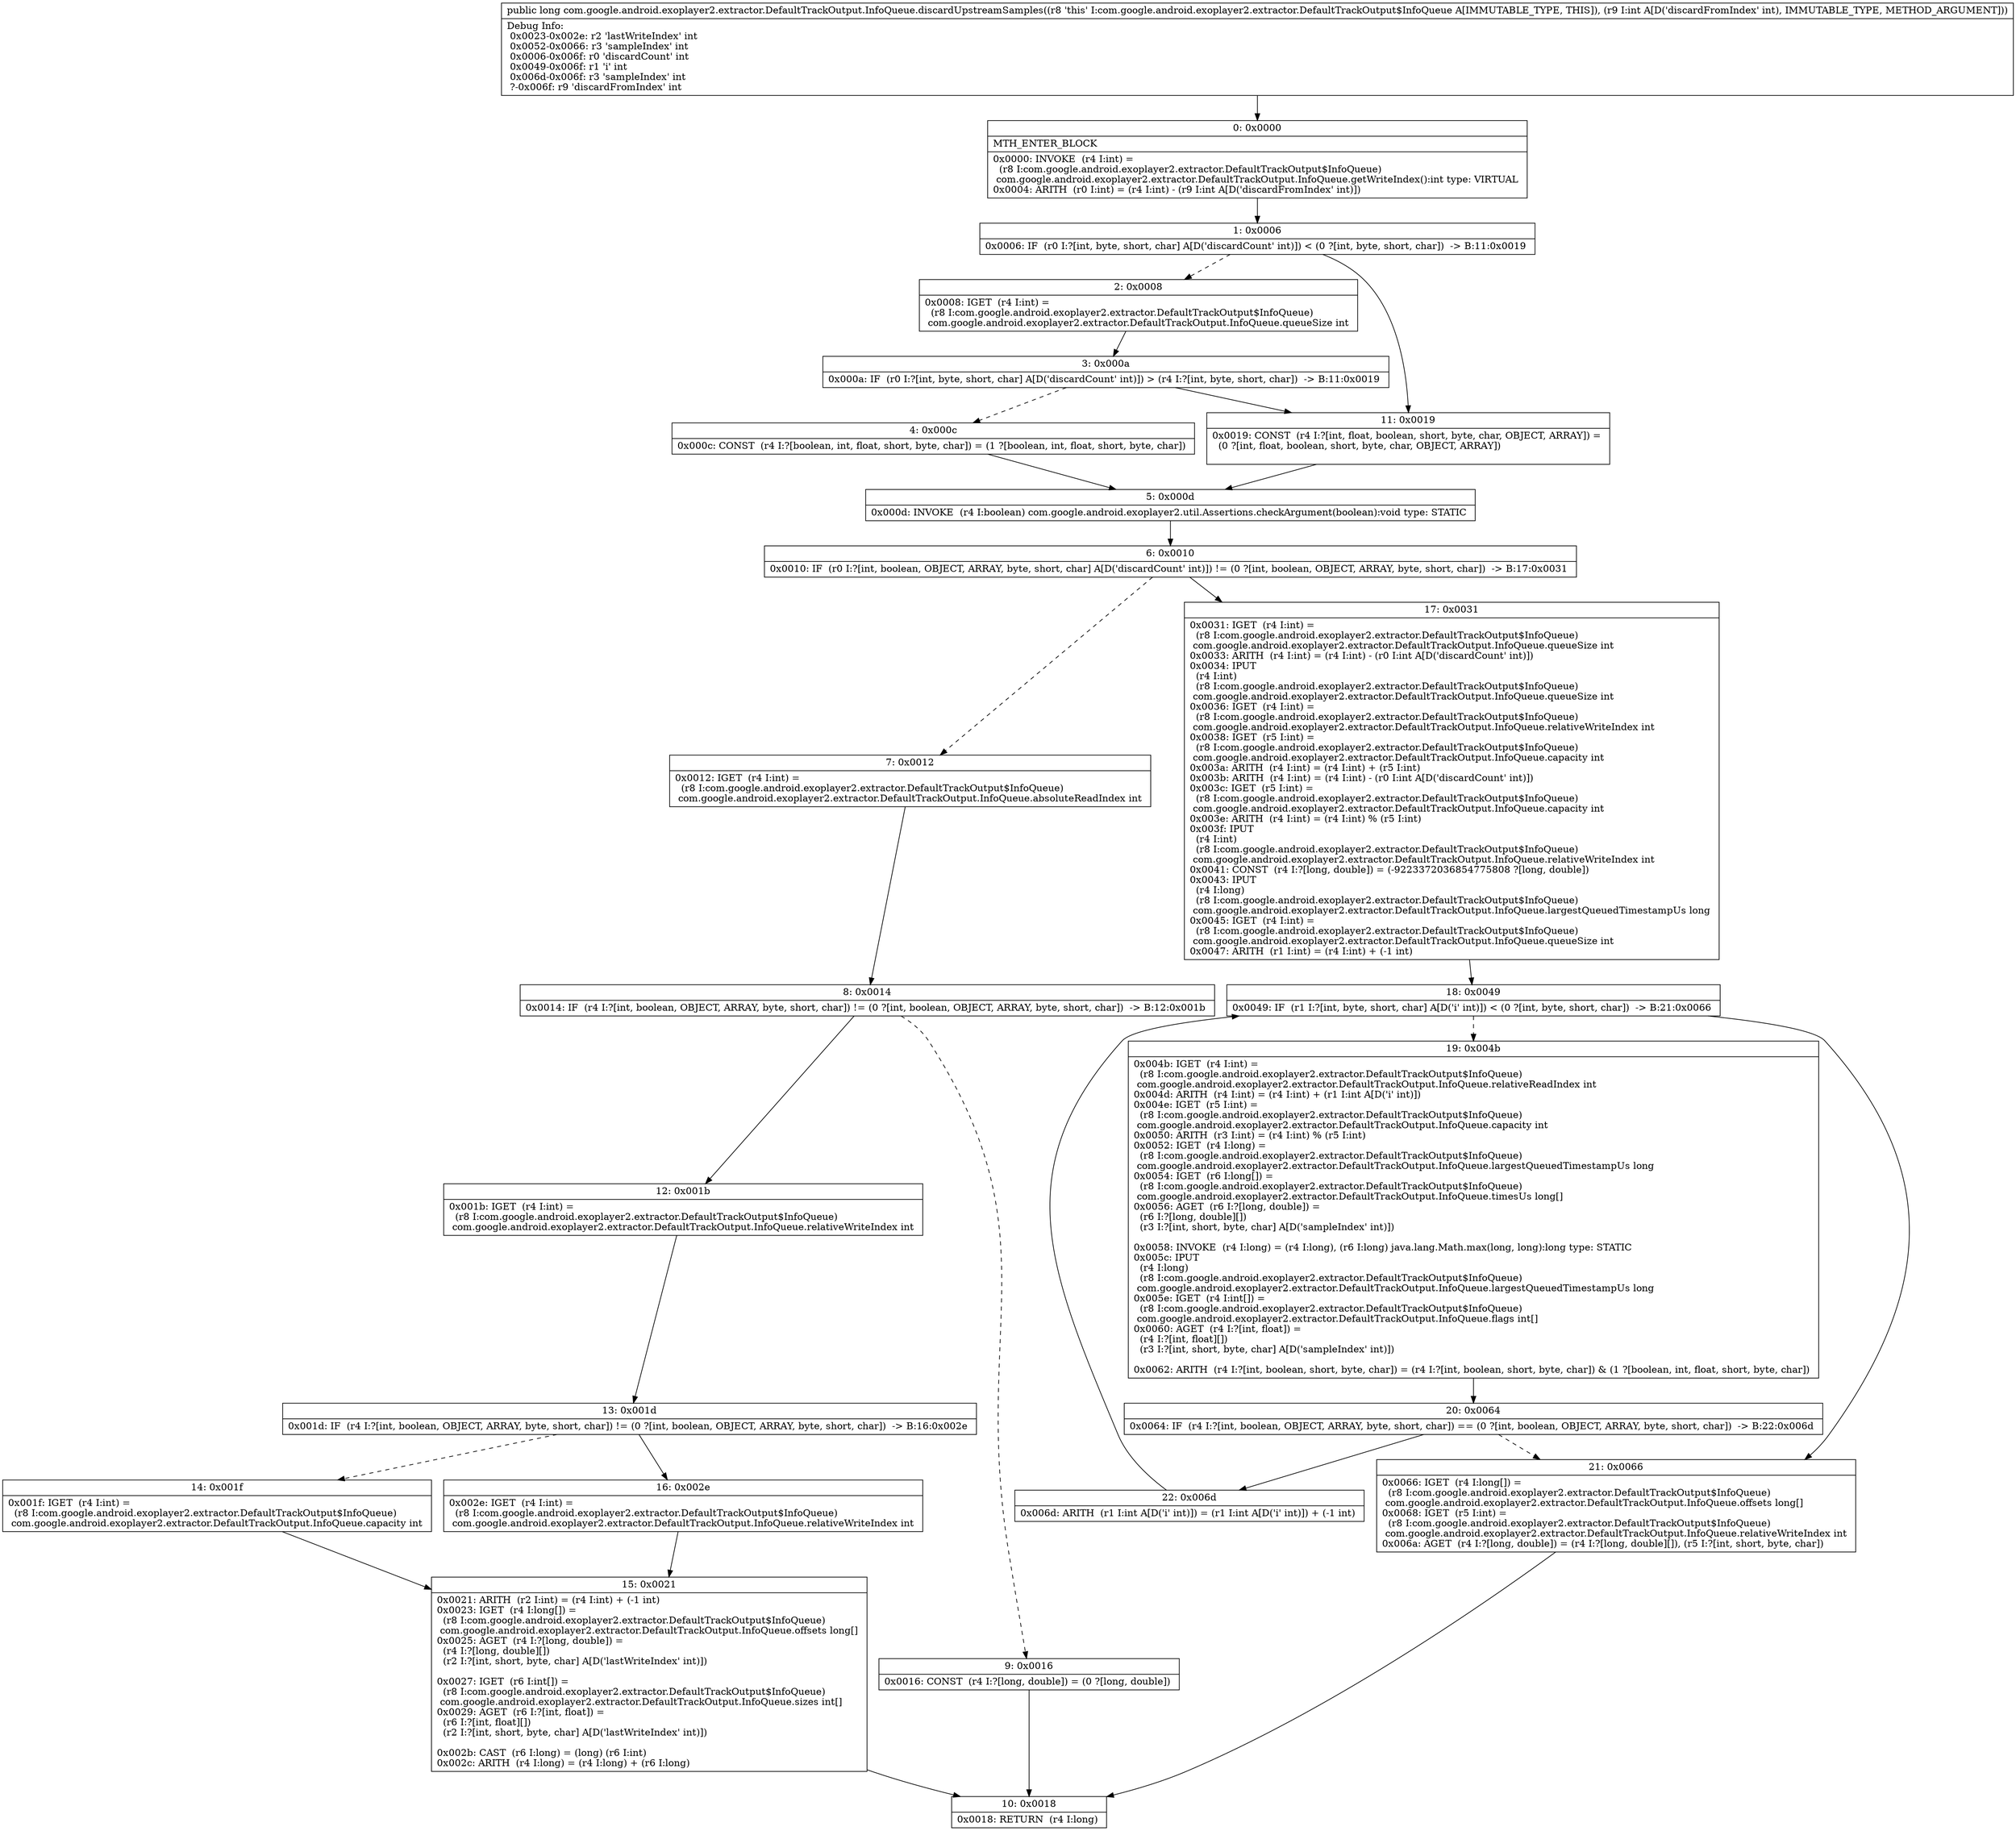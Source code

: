 digraph "CFG forcom.google.android.exoplayer2.extractor.DefaultTrackOutput.InfoQueue.discardUpstreamSamples(I)J" {
Node_0 [shape=record,label="{0\:\ 0x0000|MTH_ENTER_BLOCK\l|0x0000: INVOKE  (r4 I:int) = \l  (r8 I:com.google.android.exoplayer2.extractor.DefaultTrackOutput$InfoQueue)\l com.google.android.exoplayer2.extractor.DefaultTrackOutput.InfoQueue.getWriteIndex():int type: VIRTUAL \l0x0004: ARITH  (r0 I:int) = (r4 I:int) \- (r9 I:int A[D('discardFromIndex' int)]) \l}"];
Node_1 [shape=record,label="{1\:\ 0x0006|0x0006: IF  (r0 I:?[int, byte, short, char] A[D('discardCount' int)]) \< (0 ?[int, byte, short, char])  \-\> B:11:0x0019 \l}"];
Node_2 [shape=record,label="{2\:\ 0x0008|0x0008: IGET  (r4 I:int) = \l  (r8 I:com.google.android.exoplayer2.extractor.DefaultTrackOutput$InfoQueue)\l com.google.android.exoplayer2.extractor.DefaultTrackOutput.InfoQueue.queueSize int \l}"];
Node_3 [shape=record,label="{3\:\ 0x000a|0x000a: IF  (r0 I:?[int, byte, short, char] A[D('discardCount' int)]) \> (r4 I:?[int, byte, short, char])  \-\> B:11:0x0019 \l}"];
Node_4 [shape=record,label="{4\:\ 0x000c|0x000c: CONST  (r4 I:?[boolean, int, float, short, byte, char]) = (1 ?[boolean, int, float, short, byte, char]) \l}"];
Node_5 [shape=record,label="{5\:\ 0x000d|0x000d: INVOKE  (r4 I:boolean) com.google.android.exoplayer2.util.Assertions.checkArgument(boolean):void type: STATIC \l}"];
Node_6 [shape=record,label="{6\:\ 0x0010|0x0010: IF  (r0 I:?[int, boolean, OBJECT, ARRAY, byte, short, char] A[D('discardCount' int)]) != (0 ?[int, boolean, OBJECT, ARRAY, byte, short, char])  \-\> B:17:0x0031 \l}"];
Node_7 [shape=record,label="{7\:\ 0x0012|0x0012: IGET  (r4 I:int) = \l  (r8 I:com.google.android.exoplayer2.extractor.DefaultTrackOutput$InfoQueue)\l com.google.android.exoplayer2.extractor.DefaultTrackOutput.InfoQueue.absoluteReadIndex int \l}"];
Node_8 [shape=record,label="{8\:\ 0x0014|0x0014: IF  (r4 I:?[int, boolean, OBJECT, ARRAY, byte, short, char]) != (0 ?[int, boolean, OBJECT, ARRAY, byte, short, char])  \-\> B:12:0x001b \l}"];
Node_9 [shape=record,label="{9\:\ 0x0016|0x0016: CONST  (r4 I:?[long, double]) = (0 ?[long, double]) \l}"];
Node_10 [shape=record,label="{10\:\ 0x0018|0x0018: RETURN  (r4 I:long) \l}"];
Node_11 [shape=record,label="{11\:\ 0x0019|0x0019: CONST  (r4 I:?[int, float, boolean, short, byte, char, OBJECT, ARRAY]) = \l  (0 ?[int, float, boolean, short, byte, char, OBJECT, ARRAY])\l \l}"];
Node_12 [shape=record,label="{12\:\ 0x001b|0x001b: IGET  (r4 I:int) = \l  (r8 I:com.google.android.exoplayer2.extractor.DefaultTrackOutput$InfoQueue)\l com.google.android.exoplayer2.extractor.DefaultTrackOutput.InfoQueue.relativeWriteIndex int \l}"];
Node_13 [shape=record,label="{13\:\ 0x001d|0x001d: IF  (r4 I:?[int, boolean, OBJECT, ARRAY, byte, short, char]) != (0 ?[int, boolean, OBJECT, ARRAY, byte, short, char])  \-\> B:16:0x002e \l}"];
Node_14 [shape=record,label="{14\:\ 0x001f|0x001f: IGET  (r4 I:int) = \l  (r8 I:com.google.android.exoplayer2.extractor.DefaultTrackOutput$InfoQueue)\l com.google.android.exoplayer2.extractor.DefaultTrackOutput.InfoQueue.capacity int \l}"];
Node_15 [shape=record,label="{15\:\ 0x0021|0x0021: ARITH  (r2 I:int) = (r4 I:int) + (\-1 int) \l0x0023: IGET  (r4 I:long[]) = \l  (r8 I:com.google.android.exoplayer2.extractor.DefaultTrackOutput$InfoQueue)\l com.google.android.exoplayer2.extractor.DefaultTrackOutput.InfoQueue.offsets long[] \l0x0025: AGET  (r4 I:?[long, double]) = \l  (r4 I:?[long, double][])\l  (r2 I:?[int, short, byte, char] A[D('lastWriteIndex' int)])\l \l0x0027: IGET  (r6 I:int[]) = \l  (r8 I:com.google.android.exoplayer2.extractor.DefaultTrackOutput$InfoQueue)\l com.google.android.exoplayer2.extractor.DefaultTrackOutput.InfoQueue.sizes int[] \l0x0029: AGET  (r6 I:?[int, float]) = \l  (r6 I:?[int, float][])\l  (r2 I:?[int, short, byte, char] A[D('lastWriteIndex' int)])\l \l0x002b: CAST  (r6 I:long) = (long) (r6 I:int) \l0x002c: ARITH  (r4 I:long) = (r4 I:long) + (r6 I:long) \l}"];
Node_16 [shape=record,label="{16\:\ 0x002e|0x002e: IGET  (r4 I:int) = \l  (r8 I:com.google.android.exoplayer2.extractor.DefaultTrackOutput$InfoQueue)\l com.google.android.exoplayer2.extractor.DefaultTrackOutput.InfoQueue.relativeWriteIndex int \l}"];
Node_17 [shape=record,label="{17\:\ 0x0031|0x0031: IGET  (r4 I:int) = \l  (r8 I:com.google.android.exoplayer2.extractor.DefaultTrackOutput$InfoQueue)\l com.google.android.exoplayer2.extractor.DefaultTrackOutput.InfoQueue.queueSize int \l0x0033: ARITH  (r4 I:int) = (r4 I:int) \- (r0 I:int A[D('discardCount' int)]) \l0x0034: IPUT  \l  (r4 I:int)\l  (r8 I:com.google.android.exoplayer2.extractor.DefaultTrackOutput$InfoQueue)\l com.google.android.exoplayer2.extractor.DefaultTrackOutput.InfoQueue.queueSize int \l0x0036: IGET  (r4 I:int) = \l  (r8 I:com.google.android.exoplayer2.extractor.DefaultTrackOutput$InfoQueue)\l com.google.android.exoplayer2.extractor.DefaultTrackOutput.InfoQueue.relativeWriteIndex int \l0x0038: IGET  (r5 I:int) = \l  (r8 I:com.google.android.exoplayer2.extractor.DefaultTrackOutput$InfoQueue)\l com.google.android.exoplayer2.extractor.DefaultTrackOutput.InfoQueue.capacity int \l0x003a: ARITH  (r4 I:int) = (r4 I:int) + (r5 I:int) \l0x003b: ARITH  (r4 I:int) = (r4 I:int) \- (r0 I:int A[D('discardCount' int)]) \l0x003c: IGET  (r5 I:int) = \l  (r8 I:com.google.android.exoplayer2.extractor.DefaultTrackOutput$InfoQueue)\l com.google.android.exoplayer2.extractor.DefaultTrackOutput.InfoQueue.capacity int \l0x003e: ARITH  (r4 I:int) = (r4 I:int) % (r5 I:int) \l0x003f: IPUT  \l  (r4 I:int)\l  (r8 I:com.google.android.exoplayer2.extractor.DefaultTrackOutput$InfoQueue)\l com.google.android.exoplayer2.extractor.DefaultTrackOutput.InfoQueue.relativeWriteIndex int \l0x0041: CONST  (r4 I:?[long, double]) = (\-9223372036854775808 ?[long, double]) \l0x0043: IPUT  \l  (r4 I:long)\l  (r8 I:com.google.android.exoplayer2.extractor.DefaultTrackOutput$InfoQueue)\l com.google.android.exoplayer2.extractor.DefaultTrackOutput.InfoQueue.largestQueuedTimestampUs long \l0x0045: IGET  (r4 I:int) = \l  (r8 I:com.google.android.exoplayer2.extractor.DefaultTrackOutput$InfoQueue)\l com.google.android.exoplayer2.extractor.DefaultTrackOutput.InfoQueue.queueSize int \l0x0047: ARITH  (r1 I:int) = (r4 I:int) + (\-1 int) \l}"];
Node_18 [shape=record,label="{18\:\ 0x0049|0x0049: IF  (r1 I:?[int, byte, short, char] A[D('i' int)]) \< (0 ?[int, byte, short, char])  \-\> B:21:0x0066 \l}"];
Node_19 [shape=record,label="{19\:\ 0x004b|0x004b: IGET  (r4 I:int) = \l  (r8 I:com.google.android.exoplayer2.extractor.DefaultTrackOutput$InfoQueue)\l com.google.android.exoplayer2.extractor.DefaultTrackOutput.InfoQueue.relativeReadIndex int \l0x004d: ARITH  (r4 I:int) = (r4 I:int) + (r1 I:int A[D('i' int)]) \l0x004e: IGET  (r5 I:int) = \l  (r8 I:com.google.android.exoplayer2.extractor.DefaultTrackOutput$InfoQueue)\l com.google.android.exoplayer2.extractor.DefaultTrackOutput.InfoQueue.capacity int \l0x0050: ARITH  (r3 I:int) = (r4 I:int) % (r5 I:int) \l0x0052: IGET  (r4 I:long) = \l  (r8 I:com.google.android.exoplayer2.extractor.DefaultTrackOutput$InfoQueue)\l com.google.android.exoplayer2.extractor.DefaultTrackOutput.InfoQueue.largestQueuedTimestampUs long \l0x0054: IGET  (r6 I:long[]) = \l  (r8 I:com.google.android.exoplayer2.extractor.DefaultTrackOutput$InfoQueue)\l com.google.android.exoplayer2.extractor.DefaultTrackOutput.InfoQueue.timesUs long[] \l0x0056: AGET  (r6 I:?[long, double]) = \l  (r6 I:?[long, double][])\l  (r3 I:?[int, short, byte, char] A[D('sampleIndex' int)])\l \l0x0058: INVOKE  (r4 I:long) = (r4 I:long), (r6 I:long) java.lang.Math.max(long, long):long type: STATIC \l0x005c: IPUT  \l  (r4 I:long)\l  (r8 I:com.google.android.exoplayer2.extractor.DefaultTrackOutput$InfoQueue)\l com.google.android.exoplayer2.extractor.DefaultTrackOutput.InfoQueue.largestQueuedTimestampUs long \l0x005e: IGET  (r4 I:int[]) = \l  (r8 I:com.google.android.exoplayer2.extractor.DefaultTrackOutput$InfoQueue)\l com.google.android.exoplayer2.extractor.DefaultTrackOutput.InfoQueue.flags int[] \l0x0060: AGET  (r4 I:?[int, float]) = \l  (r4 I:?[int, float][])\l  (r3 I:?[int, short, byte, char] A[D('sampleIndex' int)])\l \l0x0062: ARITH  (r4 I:?[int, boolean, short, byte, char]) = (r4 I:?[int, boolean, short, byte, char]) & (1 ?[boolean, int, float, short, byte, char]) \l}"];
Node_20 [shape=record,label="{20\:\ 0x0064|0x0064: IF  (r4 I:?[int, boolean, OBJECT, ARRAY, byte, short, char]) == (0 ?[int, boolean, OBJECT, ARRAY, byte, short, char])  \-\> B:22:0x006d \l}"];
Node_21 [shape=record,label="{21\:\ 0x0066|0x0066: IGET  (r4 I:long[]) = \l  (r8 I:com.google.android.exoplayer2.extractor.DefaultTrackOutput$InfoQueue)\l com.google.android.exoplayer2.extractor.DefaultTrackOutput.InfoQueue.offsets long[] \l0x0068: IGET  (r5 I:int) = \l  (r8 I:com.google.android.exoplayer2.extractor.DefaultTrackOutput$InfoQueue)\l com.google.android.exoplayer2.extractor.DefaultTrackOutput.InfoQueue.relativeWriteIndex int \l0x006a: AGET  (r4 I:?[long, double]) = (r4 I:?[long, double][]), (r5 I:?[int, short, byte, char]) \l}"];
Node_22 [shape=record,label="{22\:\ 0x006d|0x006d: ARITH  (r1 I:int A[D('i' int)]) = (r1 I:int A[D('i' int)]) + (\-1 int) \l}"];
MethodNode[shape=record,label="{public long com.google.android.exoplayer2.extractor.DefaultTrackOutput.InfoQueue.discardUpstreamSamples((r8 'this' I:com.google.android.exoplayer2.extractor.DefaultTrackOutput$InfoQueue A[IMMUTABLE_TYPE, THIS]), (r9 I:int A[D('discardFromIndex' int), IMMUTABLE_TYPE, METHOD_ARGUMENT]))  | Debug Info:\l  0x0023\-0x002e: r2 'lastWriteIndex' int\l  0x0052\-0x0066: r3 'sampleIndex' int\l  0x0006\-0x006f: r0 'discardCount' int\l  0x0049\-0x006f: r1 'i' int\l  0x006d\-0x006f: r3 'sampleIndex' int\l  ?\-0x006f: r9 'discardFromIndex' int\l}"];
MethodNode -> Node_0;
Node_0 -> Node_1;
Node_1 -> Node_2[style=dashed];
Node_1 -> Node_11;
Node_2 -> Node_3;
Node_3 -> Node_4[style=dashed];
Node_3 -> Node_11;
Node_4 -> Node_5;
Node_5 -> Node_6;
Node_6 -> Node_7[style=dashed];
Node_6 -> Node_17;
Node_7 -> Node_8;
Node_8 -> Node_9[style=dashed];
Node_8 -> Node_12;
Node_9 -> Node_10;
Node_11 -> Node_5;
Node_12 -> Node_13;
Node_13 -> Node_14[style=dashed];
Node_13 -> Node_16;
Node_14 -> Node_15;
Node_15 -> Node_10;
Node_16 -> Node_15;
Node_17 -> Node_18;
Node_18 -> Node_19[style=dashed];
Node_18 -> Node_21;
Node_19 -> Node_20;
Node_20 -> Node_21[style=dashed];
Node_20 -> Node_22;
Node_21 -> Node_10;
Node_22 -> Node_18;
}

